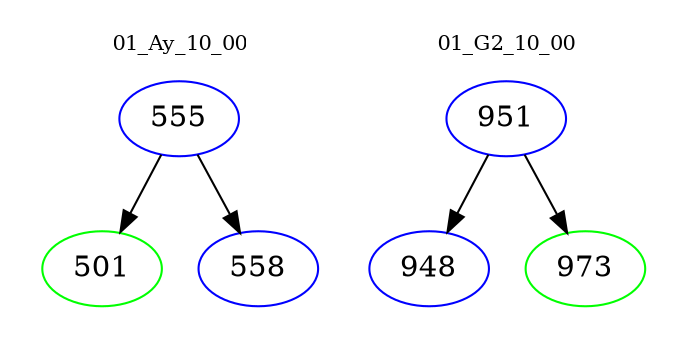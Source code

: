 digraph{
subgraph cluster_0 {
color = white
label = "01_Ay_10_00";
fontsize=10;
T0_555 [label="555", color="blue"]
T0_555 -> T0_501 [color="black"]
T0_501 [label="501", color="green"]
T0_555 -> T0_558 [color="black"]
T0_558 [label="558", color="blue"]
}
subgraph cluster_1 {
color = white
label = "01_G2_10_00";
fontsize=10;
T1_951 [label="951", color="blue"]
T1_951 -> T1_948 [color="black"]
T1_948 [label="948", color="blue"]
T1_951 -> T1_973 [color="black"]
T1_973 [label="973", color="green"]
}
}
